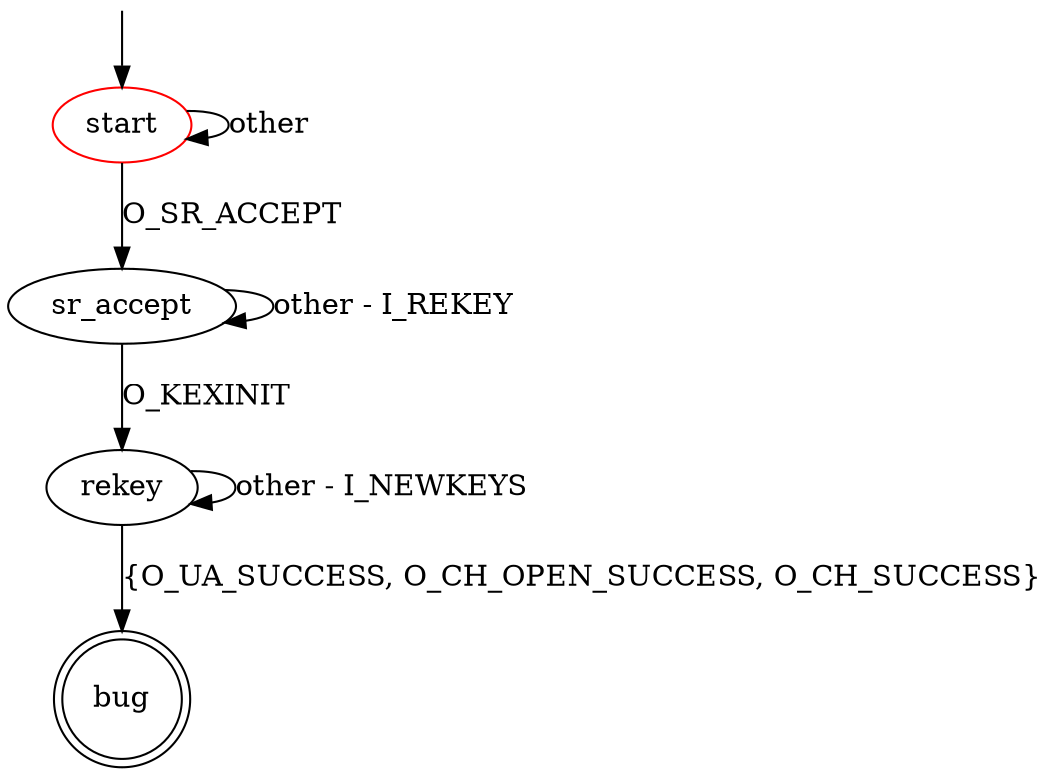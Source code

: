 digraph G {
label=""
start [color="red"]
bug [shape="doublecircle"]

start -> sr_accept [label="O_SR_ACCEPT"]
start -> start [label="other"]
sr_accept -> rekey [label="O_KEXINIT"]
sr_accept -> sr_accept [label="other - I_REKEY"]
rekey -> bug [label="{O_UA_SUCCESS, O_CH_OPEN_SUCCESS, O_CH_SUCCESS}"]
rekey -> rekey [label="other - I_NEWKEYS"]

__start0 [label="" shape="none" width="0" height="0"];
__start0 -> start;
}
